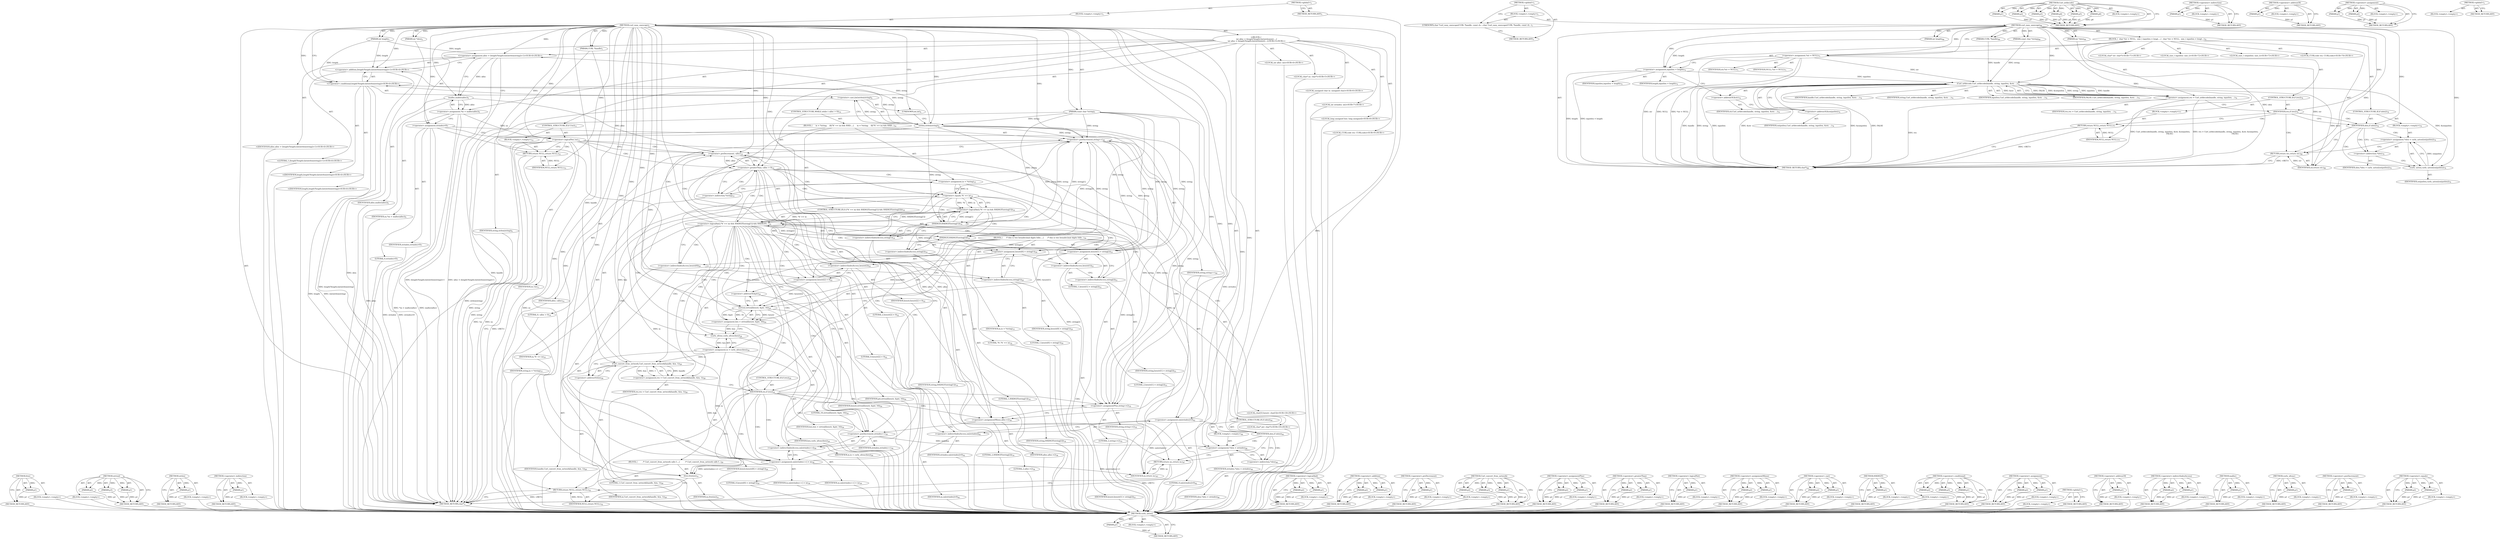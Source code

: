 digraph "&lt;global&gt;" {
vulnerable_261 [label=<(METHOD,free)>];
vulnerable_262 [label=<(PARAM,p1)>];
vulnerable_263 [label=<(BLOCK,&lt;empty&gt;,&lt;empty&gt;)>];
vulnerable_264 [label=<(METHOD_RETURN,ANY)>];
vulnerable_241 [label=<(METHOD,strtoul)>];
vulnerable_242 [label=<(PARAM,p1)>];
vulnerable_243 [label=<(PARAM,p2)>];
vulnerable_244 [label=<(PARAM,p3)>];
vulnerable_245 [label=<(BLOCK,&lt;empty&gt;,&lt;empty&gt;)>];
vulnerable_246 [label=<(METHOD_RETURN,ANY)>];
vulnerable_197 [label=<(METHOD,strlen)>];
vulnerable_198 [label=<(PARAM,p1)>];
vulnerable_199 [label=<(BLOCK,&lt;empty&gt;,&lt;empty&gt;)>];
vulnerable_200 [label=<(METHOD_RETURN,ANY)>];
vulnerable_218 [label=<(METHOD,&lt;operator&gt;.indirection)>];
vulnerable_219 [label=<(PARAM,p1)>];
vulnerable_220 [label=<(BLOCK,&lt;empty&gt;,&lt;empty&gt;)>];
vulnerable_221 [label=<(METHOD_RETURN,ANY)>];
vulnerable_6 [label=<(METHOD,&lt;global&gt;)<SUB>1</SUB>>];
vulnerable_7 [label=<(BLOCK,&lt;empty&gt;,&lt;empty&gt;)<SUB>1</SUB>>];
vulnerable_8 [label=<(METHOD,curl_easy_unescape)<SUB>1</SUB>>];
vulnerable_9 [label=<(PARAM,CURL *handle)<SUB>1</SUB>>];
vulnerable_10 [label=<(PARAM,const char *string)<SUB>1</SUB>>];
vulnerable_11 [label=<(PARAM,int length)<SUB>1</SUB>>];
vulnerable_12 [label=<(PARAM,int *olen)<SUB>2</SUB>>];
vulnerable_13 [label="<(BLOCK,{
  int alloc = (length?length:(int)strlen(stri...,{
  int alloc = (length?length:(int)strlen(stri...)<SUB>3</SUB>>"];
vulnerable_14 [label="<(LOCAL,int alloc: int)<SUB>4</SUB>>"];
vulnerable_15 [label="<(&lt;operator&gt;.assignment,alloc = (length?length:(int)strlen(string))+1)<SUB>4</SUB>>"];
vulnerable_16 [label="<(IDENTIFIER,alloc,alloc = (length?length:(int)strlen(string))+1)<SUB>4</SUB>>"];
vulnerable_17 [label="<(&lt;operator&gt;.addition,(length?length:(int)strlen(string))+1)<SUB>4</SUB>>"];
vulnerable_18 [label="<(&lt;operator&gt;.conditional,length?length:(int)strlen(string))<SUB>4</SUB>>"];
vulnerable_19 [label="<(IDENTIFIER,length,length?length:(int)strlen(string))<SUB>4</SUB>>"];
vulnerable_20 [label="<(IDENTIFIER,length,length?length:(int)strlen(string))<SUB>4</SUB>>"];
vulnerable_21 [label=<(&lt;operator&gt;.cast,(int)strlen(string))<SUB>4</SUB>>];
vulnerable_22 [label=<(UNKNOWN,int,int)<SUB>4</SUB>>];
vulnerable_23 [label=<(strlen,strlen(string))<SUB>4</SUB>>];
vulnerable_24 [label=<(IDENTIFIER,string,strlen(string))<SUB>4</SUB>>];
vulnerable_25 [label="<(LITERAL,1,(length?length:(int)strlen(string))+1)<SUB>4</SUB>>"];
vulnerable_26 [label="<(LOCAL,char* ns: char*)<SUB>5</SUB>>"];
vulnerable_27 [label=<(&lt;operator&gt;.assignment,*ns = malloc(alloc))<SUB>5</SUB>>];
vulnerable_28 [label=<(IDENTIFIER,ns,*ns = malloc(alloc))<SUB>5</SUB>>];
vulnerable_29 [label=<(malloc,malloc(alloc))<SUB>5</SUB>>];
vulnerable_30 [label=<(IDENTIFIER,alloc,malloc(alloc))<SUB>5</SUB>>];
vulnerable_31 [label="<(LOCAL,unsigned char in: unsigned char)<SUB>6</SUB>>"];
vulnerable_32 [label="<(LOCAL,int strindex: int)<SUB>7</SUB>>"];
vulnerable_33 [label=<(&lt;operator&gt;.assignment,strindex=0)<SUB>7</SUB>>];
vulnerable_34 [label=<(IDENTIFIER,strindex,strindex=0)<SUB>7</SUB>>];
vulnerable_35 [label=<(LITERAL,0,strindex=0)<SUB>7</SUB>>];
vulnerable_36 [label="<(LOCAL,long unsigned hex: long unsigned)<SUB>8</SUB>>"];
vulnerable_37 [label="<(LOCAL,CURLcode res: CURLcode)<SUB>9</SUB>>"];
vulnerable_38 [label=<(CONTROL_STRUCTURE,IF,if (!ns))<SUB>11</SUB>>];
vulnerable_39 [label=<(&lt;operator&gt;.logicalNot,!ns)<SUB>11</SUB>>];
vulnerable_40 [label=<(IDENTIFIER,ns,!ns)<SUB>11</SUB>>];
vulnerable_41 [label=<(BLOCK,&lt;empty&gt;,&lt;empty&gt;)<SUB>12</SUB>>];
vulnerable_42 [label=<(RETURN,return NULL;,return NULL;)<SUB>12</SUB>>];
vulnerable_43 [label=<(IDENTIFIER,NULL,return NULL;)<SUB>12</SUB>>];
vulnerable_44 [label=<(CONTROL_STRUCTURE,WHILE,while (--alloc &gt; 0))<SUB>14</SUB>>];
vulnerable_45 [label=<(&lt;operator&gt;.greaterThan,--alloc &gt; 0)<SUB>14</SUB>>];
vulnerable_46 [label=<(&lt;operator&gt;.preDecrement,--alloc)<SUB>14</SUB>>];
vulnerable_47 [label=<(IDENTIFIER,alloc,--alloc)<SUB>14</SUB>>];
vulnerable_48 [label=<(LITERAL,0,--alloc &gt; 0)<SUB>14</SUB>>];
vulnerable_49 [label=<(BLOCK,{
     in = *string;
    if(('%' == in) &amp;&amp; ISXD...,{
     in = *string;
    if(('%' == in) &amp;&amp; ISXD...)<SUB>14</SUB>>];
vulnerable_50 [label=<(&lt;operator&gt;.assignment,in = *string)<SUB>15</SUB>>];
vulnerable_51 [label=<(IDENTIFIER,in,in = *string)<SUB>15</SUB>>];
vulnerable_52 [label=<(&lt;operator&gt;.indirection,*string)<SUB>15</SUB>>];
vulnerable_53 [label=<(IDENTIFIER,string,in = *string)<SUB>15</SUB>>];
vulnerable_54 [label=<(CONTROL_STRUCTURE,IF,if (('%' == in) &amp;&amp; ISXDIGIT(string[1]) &amp;&amp; ISXDIGIT(string[2])))<SUB>16</SUB>>];
vulnerable_55 [label=<(&lt;operator&gt;.logicalAnd,('%' == in) &amp;&amp; ISXDIGIT(string[1]) &amp;&amp; ISXDIGIT(...)<SUB>16</SUB>>];
vulnerable_56 [label=<(&lt;operator&gt;.logicalAnd,('%' == in) &amp;&amp; ISXDIGIT(string[1]))<SUB>16</SUB>>];
vulnerable_57 [label=<(&lt;operator&gt;.equals,'%' == in)<SUB>16</SUB>>];
vulnerable_58 [label=<(LITERAL,'%','%' == in)<SUB>16</SUB>>];
vulnerable_59 [label=<(IDENTIFIER,in,'%' == in)<SUB>16</SUB>>];
vulnerable_60 [label=<(ISXDIGIT,ISXDIGIT(string[1]))<SUB>16</SUB>>];
vulnerable_61 [label=<(&lt;operator&gt;.indirectIndexAccess,string[1])<SUB>16</SUB>>];
vulnerable_62 [label=<(IDENTIFIER,string,ISXDIGIT(string[1]))<SUB>16</SUB>>];
vulnerable_63 [label=<(LITERAL,1,ISXDIGIT(string[1]))<SUB>16</SUB>>];
vulnerable_64 [label=<(ISXDIGIT,ISXDIGIT(string[2]))<SUB>16</SUB>>];
vulnerable_65 [label=<(&lt;operator&gt;.indirectIndexAccess,string[2])<SUB>16</SUB>>];
vulnerable_66 [label=<(IDENTIFIER,string,ISXDIGIT(string[2]))<SUB>16</SUB>>];
vulnerable_67 [label=<(LITERAL,2,ISXDIGIT(string[2]))<SUB>16</SUB>>];
vulnerable_68 [label=<(BLOCK,{
      /* this is two hexadecimal digits follo...,{
      /* this is two hexadecimal digits follo...)<SUB>16</SUB>>];
vulnerable_69 [label="<(LOCAL,char[3] hexstr: char[3])<SUB>18</SUB>>"];
vulnerable_70 [label="<(LOCAL,char* ptr: char*)<SUB>19</SUB>>"];
vulnerable_71 [label=<(&lt;operator&gt;.assignment,hexstr[0] = string[1])<SUB>20</SUB>>];
vulnerable_72 [label=<(&lt;operator&gt;.indirectIndexAccess,hexstr[0])<SUB>20</SUB>>];
vulnerable_73 [label=<(IDENTIFIER,hexstr,hexstr[0] = string[1])<SUB>20</SUB>>];
vulnerable_74 [label=<(LITERAL,0,hexstr[0] = string[1])<SUB>20</SUB>>];
vulnerable_75 [label=<(&lt;operator&gt;.indirectIndexAccess,string[1])<SUB>20</SUB>>];
vulnerable_76 [label=<(IDENTIFIER,string,hexstr[0] = string[1])<SUB>20</SUB>>];
vulnerable_77 [label=<(LITERAL,1,hexstr[0] = string[1])<SUB>20</SUB>>];
vulnerable_78 [label=<(&lt;operator&gt;.assignment,hexstr[1] = string[2])<SUB>21</SUB>>];
vulnerable_79 [label=<(&lt;operator&gt;.indirectIndexAccess,hexstr[1])<SUB>21</SUB>>];
vulnerable_80 [label=<(IDENTIFIER,hexstr,hexstr[1] = string[2])<SUB>21</SUB>>];
vulnerable_81 [label=<(LITERAL,1,hexstr[1] = string[2])<SUB>21</SUB>>];
vulnerable_82 [label=<(&lt;operator&gt;.indirectIndexAccess,string[2])<SUB>21</SUB>>];
vulnerable_83 [label=<(IDENTIFIER,string,hexstr[1] = string[2])<SUB>21</SUB>>];
vulnerable_84 [label=<(LITERAL,2,hexstr[1] = string[2])<SUB>21</SUB>>];
vulnerable_85 [label=<(&lt;operator&gt;.assignment,hexstr[2] = 0)<SUB>22</SUB>>];
vulnerable_86 [label=<(&lt;operator&gt;.indirectIndexAccess,hexstr[2])<SUB>22</SUB>>];
vulnerable_87 [label=<(IDENTIFIER,hexstr,hexstr[2] = 0)<SUB>22</SUB>>];
vulnerable_88 [label=<(LITERAL,2,hexstr[2] = 0)<SUB>22</SUB>>];
vulnerable_89 [label=<(LITERAL,0,hexstr[2] = 0)<SUB>22</SUB>>];
vulnerable_90 [label=<(&lt;operator&gt;.assignment,hex = strtoul(hexstr, &amp;ptr, 16))<SUB>24</SUB>>];
vulnerable_91 [label=<(IDENTIFIER,hex,hex = strtoul(hexstr, &amp;ptr, 16))<SUB>24</SUB>>];
vulnerable_92 [label=<(strtoul,strtoul(hexstr, &amp;ptr, 16))<SUB>24</SUB>>];
vulnerable_93 [label=<(IDENTIFIER,hexstr,strtoul(hexstr, &amp;ptr, 16))<SUB>24</SUB>>];
vulnerable_94 [label=<(&lt;operator&gt;.addressOf,&amp;ptr)<SUB>24</SUB>>];
vulnerable_95 [label=<(IDENTIFIER,ptr,strtoul(hexstr, &amp;ptr, 16))<SUB>24</SUB>>];
vulnerable_96 [label=<(LITERAL,16,strtoul(hexstr, &amp;ptr, 16))<SUB>24</SUB>>];
vulnerable_97 [label=<(&lt;operator&gt;.assignment,in = curlx_ultouc(hex))<SUB>26</SUB>>];
vulnerable_98 [label=<(IDENTIFIER,in,in = curlx_ultouc(hex))<SUB>26</SUB>>];
vulnerable_99 [label=<(curlx_ultouc,curlx_ultouc(hex))<SUB>26</SUB>>];
vulnerable_100 [label=<(IDENTIFIER,hex,curlx_ultouc(hex))<SUB>26</SUB>>];
vulnerable_101 [label=<(&lt;operator&gt;.assignment,res = Curl_convert_from_network(handle, &amp;in, 1))<SUB>28</SUB>>];
vulnerable_102 [label=<(IDENTIFIER,res,res = Curl_convert_from_network(handle, &amp;in, 1))<SUB>28</SUB>>];
vulnerable_103 [label=<(Curl_convert_from_network,Curl_convert_from_network(handle, &amp;in, 1))<SUB>28</SUB>>];
vulnerable_104 [label=<(IDENTIFIER,handle,Curl_convert_from_network(handle, &amp;in, 1))<SUB>28</SUB>>];
vulnerable_105 [label=<(&lt;operator&gt;.addressOf,&amp;in)<SUB>28</SUB>>];
vulnerable_106 [label=<(IDENTIFIER,in,Curl_convert_from_network(handle, &amp;in, 1))<SUB>28</SUB>>];
vulnerable_107 [label=<(LITERAL,1,Curl_convert_from_network(handle, &amp;in, 1))<SUB>28</SUB>>];
vulnerable_108 [label=<(CONTROL_STRUCTURE,IF,if (res))<SUB>29</SUB>>];
vulnerable_109 [label=<(IDENTIFIER,res,if (res))<SUB>29</SUB>>];
vulnerable_110 [label=<(BLOCK,{
         /* Curl_convert_from_network calls f...,{
         /* Curl_convert_from_network calls f...)<SUB>29</SUB>>];
vulnerable_111 [label=<(free,free(ns))<SUB>31</SUB>>];
vulnerable_112 [label=<(IDENTIFIER,ns,free(ns))<SUB>31</SUB>>];
vulnerable_113 [label=<(RETURN,return NULL;,return NULL;)<SUB>32</SUB>>];
vulnerable_114 [label=<(IDENTIFIER,NULL,return NULL;)<SUB>32</SUB>>];
vulnerable_115 [label=<(&lt;operator&gt;.assignmentPlus,string+=2)<SUB>35</SUB>>];
vulnerable_116 [label=<(IDENTIFIER,string,string+=2)<SUB>35</SUB>>];
vulnerable_117 [label=<(LITERAL,2,string+=2)<SUB>35</SUB>>];
vulnerable_118 [label=<(&lt;operator&gt;.assignmentMinus,alloc-=2)<SUB>36</SUB>>];
vulnerable_119 [label=<(IDENTIFIER,alloc,alloc-=2)<SUB>36</SUB>>];
vulnerable_120 [label=<(LITERAL,2,alloc-=2)<SUB>36</SUB>>];
vulnerable_121 [label=<(&lt;operator&gt;.assignment,ns[strindex++] = in)<SUB>39</SUB>>];
vulnerable_122 [label=<(&lt;operator&gt;.indirectIndexAccess,ns[strindex++])<SUB>39</SUB>>];
vulnerable_123 [label=<(IDENTIFIER,ns,ns[strindex++] = in)<SUB>39</SUB>>];
vulnerable_124 [label=<(&lt;operator&gt;.postIncrement,strindex++)<SUB>39</SUB>>];
vulnerable_125 [label=<(IDENTIFIER,strindex,strindex++)<SUB>39</SUB>>];
vulnerable_126 [label=<(IDENTIFIER,in,ns[strindex++] = in)<SUB>39</SUB>>];
vulnerable_127 [label=<(&lt;operator&gt;.postIncrement,string++)<SUB>40</SUB>>];
vulnerable_128 [label=<(IDENTIFIER,string,string++)<SUB>40</SUB>>];
vulnerable_129 [label=<(&lt;operator&gt;.assignment,ns[strindex]=0)<SUB>42</SUB>>];
vulnerable_130 [label=<(&lt;operator&gt;.indirectIndexAccess,ns[strindex])<SUB>42</SUB>>];
vulnerable_131 [label=<(IDENTIFIER,ns,ns[strindex]=0)<SUB>42</SUB>>];
vulnerable_132 [label=<(IDENTIFIER,strindex,ns[strindex]=0)<SUB>42</SUB>>];
vulnerable_133 [label=<(LITERAL,0,ns[strindex]=0)<SUB>42</SUB>>];
vulnerable_134 [label=<(CONTROL_STRUCTURE,IF,if (olen))<SUB>44</SUB>>];
vulnerable_135 [label=<(IDENTIFIER,olen,if (olen))<SUB>44</SUB>>];
vulnerable_136 [label=<(BLOCK,&lt;empty&gt;,&lt;empty&gt;)<SUB>46</SUB>>];
vulnerable_137 [label=<(&lt;operator&gt;.assignment,*olen = strindex)<SUB>46</SUB>>];
vulnerable_138 [label=<(&lt;operator&gt;.indirection,*olen)<SUB>46</SUB>>];
vulnerable_139 [label=<(IDENTIFIER,olen,*olen = strindex)<SUB>46</SUB>>];
vulnerable_140 [label=<(IDENTIFIER,strindex,*olen = strindex)<SUB>46</SUB>>];
vulnerable_141 [label=<(RETURN,return ns;,return ns;)<SUB>47</SUB>>];
vulnerable_142 [label=<(IDENTIFIER,ns,return ns;)<SUB>47</SUB>>];
vulnerable_143 [label=<(METHOD_RETURN,char*)<SUB>1</SUB>>];
vulnerable_145 [label=<(METHOD_RETURN,ANY)<SUB>1</SUB>>];
vulnerable_222 [label=<(METHOD,&lt;operator&gt;.logicalAnd)>];
vulnerable_223 [label=<(PARAM,p1)>];
vulnerable_224 [label=<(PARAM,p2)>];
vulnerable_225 [label=<(BLOCK,&lt;empty&gt;,&lt;empty&gt;)>];
vulnerable_226 [label=<(METHOD_RETURN,ANY)>];
vulnerable_181 [label=<(METHOD,&lt;operator&gt;.addition)>];
vulnerable_182 [label=<(PARAM,p1)>];
vulnerable_183 [label=<(PARAM,p2)>];
vulnerable_184 [label=<(BLOCK,&lt;empty&gt;,&lt;empty&gt;)>];
vulnerable_185 [label=<(METHOD_RETURN,ANY)>];
vulnerable_214 [label=<(METHOD,&lt;operator&gt;.preDecrement)>];
vulnerable_215 [label=<(PARAM,p1)>];
vulnerable_216 [label=<(BLOCK,&lt;empty&gt;,&lt;empty&gt;)>];
vulnerable_217 [label=<(METHOD_RETURN,ANY)>];
vulnerable_255 [label=<(METHOD,Curl_convert_from_network)>];
vulnerable_256 [label=<(PARAM,p1)>];
vulnerable_257 [label=<(PARAM,p2)>];
vulnerable_258 [label=<(PARAM,p3)>];
vulnerable_259 [label=<(BLOCK,&lt;empty&gt;,&lt;empty&gt;)>];
vulnerable_260 [label=<(METHOD_RETURN,ANY)>];
vulnerable_265 [label=<(METHOD,&lt;operator&gt;.assignmentPlus)>];
vulnerable_266 [label=<(PARAM,p1)>];
vulnerable_267 [label=<(PARAM,p2)>];
vulnerable_268 [label=<(BLOCK,&lt;empty&gt;,&lt;empty&gt;)>];
vulnerable_269 [label=<(METHOD_RETURN,ANY)>];
vulnerable_209 [label=<(METHOD,&lt;operator&gt;.greaterThan)>];
vulnerable_210 [label=<(PARAM,p1)>];
vulnerable_211 [label=<(PARAM,p2)>];
vulnerable_212 [label=<(BLOCK,&lt;empty&gt;,&lt;empty&gt;)>];
vulnerable_213 [label=<(METHOD_RETURN,ANY)>];
vulnerable_205 [label=<(METHOD,&lt;operator&gt;.logicalNot)>];
vulnerable_206 [label=<(PARAM,p1)>];
vulnerable_207 [label=<(BLOCK,&lt;empty&gt;,&lt;empty&gt;)>];
vulnerable_208 [label=<(METHOD_RETURN,ANY)>];
vulnerable_270 [label=<(METHOD,&lt;operator&gt;.assignmentMinus)>];
vulnerable_271 [label=<(PARAM,p1)>];
vulnerable_272 [label=<(PARAM,p2)>];
vulnerable_273 [label=<(BLOCK,&lt;empty&gt;,&lt;empty&gt;)>];
vulnerable_274 [label=<(METHOD_RETURN,ANY)>];
vulnerable_192 [label=<(METHOD,&lt;operator&gt;.cast)>];
vulnerable_193 [label=<(PARAM,p1)>];
vulnerable_194 [label=<(PARAM,p2)>];
vulnerable_195 [label=<(BLOCK,&lt;empty&gt;,&lt;empty&gt;)>];
vulnerable_196 [label=<(METHOD_RETURN,ANY)>];
vulnerable_232 [label=<(METHOD,ISXDIGIT)>];
vulnerable_233 [label=<(PARAM,p1)>];
vulnerable_234 [label=<(BLOCK,&lt;empty&gt;,&lt;empty&gt;)>];
vulnerable_235 [label=<(METHOD_RETURN,ANY)>];
vulnerable_186 [label=<(METHOD,&lt;operator&gt;.conditional)>];
vulnerable_187 [label=<(PARAM,p1)>];
vulnerable_188 [label=<(PARAM,p2)>];
vulnerable_189 [label=<(PARAM,p3)>];
vulnerable_190 [label=<(BLOCK,&lt;empty&gt;,&lt;empty&gt;)>];
vulnerable_191 [label=<(METHOD_RETURN,ANY)>];
vulnerable_176 [label=<(METHOD,&lt;operator&gt;.assignment)>];
vulnerable_177 [label=<(PARAM,p1)>];
vulnerable_178 [label=<(PARAM,p2)>];
vulnerable_179 [label=<(BLOCK,&lt;empty&gt;,&lt;empty&gt;)>];
vulnerable_180 [label=<(METHOD_RETURN,ANY)>];
vulnerable_170 [label=<(METHOD,&lt;global&gt;)<SUB>1</SUB>>];
vulnerable_171 [label=<(BLOCK,&lt;empty&gt;,&lt;empty&gt;)>];
vulnerable_172 [label=<(METHOD_RETURN,ANY)>];
vulnerable_247 [label=<(METHOD,&lt;operator&gt;.addressOf)>];
vulnerable_248 [label=<(PARAM,p1)>];
vulnerable_249 [label=<(BLOCK,&lt;empty&gt;,&lt;empty&gt;)>];
vulnerable_250 [label=<(METHOD_RETURN,ANY)>];
vulnerable_236 [label=<(METHOD,&lt;operator&gt;.indirectIndexAccess)>];
vulnerable_237 [label=<(PARAM,p1)>];
vulnerable_238 [label=<(PARAM,p2)>];
vulnerable_239 [label=<(BLOCK,&lt;empty&gt;,&lt;empty&gt;)>];
vulnerable_240 [label=<(METHOD_RETURN,ANY)>];
vulnerable_201 [label=<(METHOD,malloc)>];
vulnerable_202 [label=<(PARAM,p1)>];
vulnerable_203 [label=<(BLOCK,&lt;empty&gt;,&lt;empty&gt;)>];
vulnerable_204 [label=<(METHOD_RETURN,ANY)>];
vulnerable_251 [label=<(METHOD,curlx_ultouc)>];
vulnerable_252 [label=<(PARAM,p1)>];
vulnerable_253 [label=<(BLOCK,&lt;empty&gt;,&lt;empty&gt;)>];
vulnerable_254 [label=<(METHOD_RETURN,ANY)>];
vulnerable_275 [label=<(METHOD,&lt;operator&gt;.postIncrement)>];
vulnerable_276 [label=<(PARAM,p1)>];
vulnerable_277 [label=<(BLOCK,&lt;empty&gt;,&lt;empty&gt;)>];
vulnerable_278 [label=<(METHOD_RETURN,ANY)>];
vulnerable_227 [label=<(METHOD,&lt;operator&gt;.equals)>];
vulnerable_228 [label=<(PARAM,p1)>];
vulnerable_229 [label=<(PARAM,p2)>];
vulnerable_230 [label=<(BLOCK,&lt;empty&gt;,&lt;empty&gt;)>];
vulnerable_231 [label=<(METHOD_RETURN,ANY)>];
fixed_100 [label=<(METHOD,curlx_uztosi)>];
fixed_101 [label=<(PARAM,p1)>];
fixed_102 [label=<(BLOCK,&lt;empty&gt;,&lt;empty&gt;)>];
fixed_103 [label=<(METHOD_RETURN,ANY)>];
fixed_6 [label=<(METHOD,&lt;global&gt;)<SUB>1</SUB>>];
fixed_7 [label=<(BLOCK,&lt;empty&gt;,&lt;empty&gt;)<SUB>1</SUB>>];
fixed_8 [label=<(UNKNOWN,char *curl_easy_unescape(CURL *handle, const ch...,char *curl_easy_unescape(CURL *handle, const ch...)<SUB>1</SUB>>];
fixed_9 [label=<(METHOD,curl_easy_unescape)<SUB>68</SUB>>];
fixed_10 [label=<(PARAM,CURL *handle)<SUB>68</SUB>>];
fixed_11 [label=<(PARAM,const char *string)<SUB>68</SUB>>];
fixed_12 [label=<(PARAM,int length)<SUB>68</SUB>>];
fixed_13 [label=<(PARAM,int *olen)<SUB>69</SUB>>];
fixed_14 [label=<(BLOCK,{
  char *str = NULL;
  size_t inputlen = lengt...,{
  char *str = NULL;
  size_t inputlen = lengt...)<SUB>70</SUB>>];
fixed_15 [label="<(LOCAL,char* str: char*)<SUB>71</SUB>>"];
fixed_16 [label=<(&lt;operator&gt;.assignment,*str = NULL)<SUB>71</SUB>>];
fixed_17 [label=<(IDENTIFIER,str,*str = NULL)<SUB>71</SUB>>];
fixed_18 [label=<(IDENTIFIER,NULL,*str = NULL)<SUB>71</SUB>>];
fixed_19 [label="<(LOCAL,size_t inputlen: size_t)<SUB>72</SUB>>"];
fixed_20 [label=<(&lt;operator&gt;.assignment,inputlen = length)<SUB>72</SUB>>];
fixed_21 [label=<(IDENTIFIER,inputlen,inputlen = length)<SUB>72</SUB>>];
fixed_22 [label=<(IDENTIFIER,length,inputlen = length)<SUB>72</SUB>>];
fixed_23 [label="<(LOCAL,size_t outputlen: size_t)<SUB>73</SUB>>"];
fixed_24 [label="<(LOCAL,CURLcode res: CURLcode)<SUB>74</SUB>>"];
fixed_25 [label=<(&lt;operator&gt;.assignment,res = Curl_urldecode(handle, string, inputlen, ...)<SUB>74</SUB>>];
fixed_26 [label=<(IDENTIFIER,res,res = Curl_urldecode(handle, string, inputlen, ...)<SUB>74</SUB>>];
fixed_27 [label=<(Curl_urldecode,Curl_urldecode(handle, string, inputlen, &amp;str, ...)<SUB>74</SUB>>];
fixed_28 [label=<(IDENTIFIER,handle,Curl_urldecode(handle, string, inputlen, &amp;str, ...)<SUB>74</SUB>>];
fixed_29 [label=<(IDENTIFIER,string,Curl_urldecode(handle, string, inputlen, &amp;str, ...)<SUB>74</SUB>>];
fixed_30 [label=<(IDENTIFIER,inputlen,Curl_urldecode(handle, string, inputlen, &amp;str, ...)<SUB>74</SUB>>];
fixed_31 [label=<(&lt;operator&gt;.addressOf,&amp;str)<SUB>74</SUB>>];
fixed_32 [label=<(IDENTIFIER,str,Curl_urldecode(handle, string, inputlen, &amp;str, ...)<SUB>74</SUB>>];
fixed_33 [label=<(&lt;operator&gt;.addressOf,&amp;outputlen)<SUB>74</SUB>>];
fixed_34 [label=<(IDENTIFIER,outputlen,Curl_urldecode(handle, string, inputlen, &amp;str, ...)<SUB>74</SUB>>];
fixed_35 [label=<(IDENTIFIER,FALSE,Curl_urldecode(handle, string, inputlen, &amp;str, ...)<SUB>75</SUB>>];
fixed_36 [label=<(CONTROL_STRUCTURE,IF,if (res))<SUB>76</SUB>>];
fixed_37 [label=<(IDENTIFIER,res,if (res))<SUB>76</SUB>>];
fixed_38 [label=<(BLOCK,&lt;empty&gt;,&lt;empty&gt;)<SUB>77</SUB>>];
fixed_39 [label=<(RETURN,return NULL;,return NULL;)<SUB>77</SUB>>];
fixed_40 [label=<(IDENTIFIER,NULL,return NULL;)<SUB>77</SUB>>];
fixed_41 [label=<(CONTROL_STRUCTURE,IF,if (olen))<SUB>78</SUB>>];
fixed_42 [label=<(IDENTIFIER,olen,if (olen))<SUB>78</SUB>>];
fixed_43 [label=<(BLOCK,&lt;empty&gt;,&lt;empty&gt;)<SUB>79</SUB>>];
fixed_44 [label=<(&lt;operator&gt;.assignment,*olen = curlx_uztosi(outputlen))<SUB>79</SUB>>];
fixed_45 [label=<(&lt;operator&gt;.indirection,*olen)<SUB>79</SUB>>];
fixed_46 [label=<(IDENTIFIER,olen,*olen = curlx_uztosi(outputlen))<SUB>79</SUB>>];
fixed_47 [label=<(curlx_uztosi,curlx_uztosi(outputlen))<SUB>79</SUB>>];
fixed_48 [label=<(IDENTIFIER,outputlen,curlx_uztosi(outputlen))<SUB>79</SUB>>];
fixed_49 [label=<(RETURN,return str;,return str;)<SUB>80</SUB>>];
fixed_50 [label=<(IDENTIFIER,str,return str;)<SUB>80</SUB>>];
fixed_51 [label=<(METHOD_RETURN,char*)<SUB>68</SUB>>];
fixed_53 [label=<(METHOD_RETURN,ANY)<SUB>1</SUB>>];
fixed_83 [label=<(METHOD,Curl_urldecode)>];
fixed_84 [label=<(PARAM,p1)>];
fixed_85 [label=<(PARAM,p2)>];
fixed_86 [label=<(PARAM,p3)>];
fixed_87 [label=<(PARAM,p4)>];
fixed_88 [label=<(PARAM,p5)>];
fixed_89 [label=<(PARAM,p6)>];
fixed_90 [label=<(BLOCK,&lt;empty&gt;,&lt;empty&gt;)>];
fixed_91 [label=<(METHOD_RETURN,ANY)>];
fixed_96 [label=<(METHOD,&lt;operator&gt;.indirection)>];
fixed_97 [label=<(PARAM,p1)>];
fixed_98 [label=<(BLOCK,&lt;empty&gt;,&lt;empty&gt;)>];
fixed_99 [label=<(METHOD_RETURN,ANY)>];
fixed_92 [label=<(METHOD,&lt;operator&gt;.addressOf)>];
fixed_93 [label=<(PARAM,p1)>];
fixed_94 [label=<(BLOCK,&lt;empty&gt;,&lt;empty&gt;)>];
fixed_95 [label=<(METHOD_RETURN,ANY)>];
fixed_78 [label=<(METHOD,&lt;operator&gt;.assignment)>];
fixed_79 [label=<(PARAM,p1)>];
fixed_80 [label=<(PARAM,p2)>];
fixed_81 [label=<(BLOCK,&lt;empty&gt;,&lt;empty&gt;)>];
fixed_82 [label=<(METHOD_RETURN,ANY)>];
fixed_72 [label=<(METHOD,&lt;global&gt;)<SUB>1</SUB>>];
fixed_73 [label=<(BLOCK,&lt;empty&gt;,&lt;empty&gt;)>];
fixed_74 [label=<(METHOD_RETURN,ANY)>];
vulnerable_261 -> vulnerable_262  [key=0, label="AST: "];
vulnerable_261 -> vulnerable_262  [key=1, label="DDG: "];
vulnerable_261 -> vulnerable_263  [key=0, label="AST: "];
vulnerable_261 -> vulnerable_264  [key=0, label="AST: "];
vulnerable_261 -> vulnerable_264  [key=1, label="CFG: "];
vulnerable_262 -> vulnerable_264  [key=0, label="DDG: p1"];
vulnerable_263 -> fixed_100  [key=0];
vulnerable_264 -> fixed_100  [key=0];
vulnerable_241 -> vulnerable_242  [key=0, label="AST: "];
vulnerable_241 -> vulnerable_242  [key=1, label="DDG: "];
vulnerable_241 -> vulnerable_245  [key=0, label="AST: "];
vulnerable_241 -> vulnerable_243  [key=0, label="AST: "];
vulnerable_241 -> vulnerable_243  [key=1, label="DDG: "];
vulnerable_241 -> vulnerable_246  [key=0, label="AST: "];
vulnerable_241 -> vulnerable_246  [key=1, label="CFG: "];
vulnerable_241 -> vulnerable_244  [key=0, label="AST: "];
vulnerable_241 -> vulnerable_244  [key=1, label="DDG: "];
vulnerable_242 -> vulnerable_246  [key=0, label="DDG: p1"];
vulnerable_243 -> vulnerable_246  [key=0, label="DDG: p2"];
vulnerable_244 -> vulnerable_246  [key=0, label="DDG: p3"];
vulnerable_245 -> fixed_100  [key=0];
vulnerable_246 -> fixed_100  [key=0];
vulnerable_197 -> vulnerable_198  [key=0, label="AST: "];
vulnerable_197 -> vulnerable_198  [key=1, label="DDG: "];
vulnerable_197 -> vulnerable_199  [key=0, label="AST: "];
vulnerable_197 -> vulnerable_200  [key=0, label="AST: "];
vulnerable_197 -> vulnerable_200  [key=1, label="CFG: "];
vulnerable_198 -> vulnerable_200  [key=0, label="DDG: p1"];
vulnerable_199 -> fixed_100  [key=0];
vulnerable_200 -> fixed_100  [key=0];
vulnerable_218 -> vulnerable_219  [key=0, label="AST: "];
vulnerable_218 -> vulnerable_219  [key=1, label="DDG: "];
vulnerable_218 -> vulnerable_220  [key=0, label="AST: "];
vulnerable_218 -> vulnerable_221  [key=0, label="AST: "];
vulnerable_218 -> vulnerable_221  [key=1, label="CFG: "];
vulnerable_219 -> vulnerable_221  [key=0, label="DDG: p1"];
vulnerable_220 -> fixed_100  [key=0];
vulnerable_221 -> fixed_100  [key=0];
vulnerable_6 -> vulnerable_7  [key=0, label="AST: "];
vulnerable_6 -> vulnerable_145  [key=0, label="AST: "];
vulnerable_6 -> vulnerable_145  [key=1, label="CFG: "];
vulnerable_7 -> vulnerable_8  [key=0, label="AST: "];
vulnerable_8 -> vulnerable_9  [key=0, label="AST: "];
vulnerable_8 -> vulnerable_9  [key=1, label="DDG: "];
vulnerable_8 -> vulnerable_10  [key=0, label="AST: "];
vulnerable_8 -> vulnerable_10  [key=1, label="DDG: "];
vulnerable_8 -> vulnerable_11  [key=0, label="AST: "];
vulnerable_8 -> vulnerable_11  [key=1, label="DDG: "];
vulnerable_8 -> vulnerable_12  [key=0, label="AST: "];
vulnerable_8 -> vulnerable_12  [key=1, label="DDG: "];
vulnerable_8 -> vulnerable_13  [key=0, label="AST: "];
vulnerable_8 -> vulnerable_143  [key=0, label="AST: "];
vulnerable_8 -> vulnerable_22  [key=0, label="CFG: "];
vulnerable_8 -> vulnerable_18  [key=0, label="CFG: "];
vulnerable_8 -> vulnerable_18  [key=1, label="DDG: "];
vulnerable_8 -> vulnerable_15  [key=0, label="DDG: "];
vulnerable_8 -> vulnerable_33  [key=0, label="DDG: "];
vulnerable_8 -> vulnerable_129  [key=0, label="DDG: "];
vulnerable_8 -> vulnerable_135  [key=0, label="DDG: "];
vulnerable_8 -> vulnerable_142  [key=0, label="DDG: "];
vulnerable_8 -> vulnerable_17  [key=0, label="DDG: "];
vulnerable_8 -> vulnerable_29  [key=0, label="DDG: "];
vulnerable_8 -> vulnerable_39  [key=0, label="DDG: "];
vulnerable_8 -> vulnerable_42  [key=0, label="DDG: "];
vulnerable_8 -> vulnerable_45  [key=0, label="DDG: "];
vulnerable_8 -> vulnerable_121  [key=0, label="DDG: "];
vulnerable_8 -> vulnerable_137  [key=0, label="DDG: "];
vulnerable_8 -> vulnerable_43  [key=0, label="DDG: "];
vulnerable_8 -> vulnerable_46  [key=0, label="DDG: "];
vulnerable_8 -> vulnerable_127  [key=0, label="DDG: "];
vulnerable_8 -> vulnerable_85  [key=0, label="DDG: "];
vulnerable_8 -> vulnerable_115  [key=0, label="DDG: "];
vulnerable_8 -> vulnerable_118  [key=0, label="DDG: "];
vulnerable_8 -> vulnerable_23  [key=0, label="DDG: "];
vulnerable_8 -> vulnerable_109  [key=0, label="DDG: "];
vulnerable_8 -> vulnerable_124  [key=0, label="DDG: "];
vulnerable_8 -> vulnerable_57  [key=0, label="DDG: "];
vulnerable_8 -> vulnerable_92  [key=0, label="DDG: "];
vulnerable_8 -> vulnerable_99  [key=0, label="DDG: "];
vulnerable_8 -> vulnerable_103  [key=0, label="DDG: "];
vulnerable_8 -> vulnerable_113  [key=0, label="DDG: "];
vulnerable_8 -> vulnerable_111  [key=0, label="DDG: "];
vulnerable_8 -> vulnerable_114  [key=0, label="DDG: "];
vulnerable_9 -> vulnerable_143  [key=0, label="DDG: handle"];
vulnerable_9 -> vulnerable_103  [key=0, label="DDG: handle"];
vulnerable_10 -> vulnerable_143  [key=0, label="DDG: string"];
vulnerable_10 -> vulnerable_127  [key=0, label="DDG: string"];
vulnerable_10 -> vulnerable_71  [key=0, label="DDG: string"];
vulnerable_10 -> vulnerable_78  [key=0, label="DDG: string"];
vulnerable_10 -> vulnerable_23  [key=0, label="DDG: string"];
vulnerable_10 -> vulnerable_64  [key=0, label="DDG: string"];
vulnerable_10 -> vulnerable_115  [key=0, label="DDG: string"];
vulnerable_10 -> vulnerable_60  [key=0, label="DDG: string"];
vulnerable_11 -> vulnerable_15  [key=0, label="DDG: length"];
vulnerable_11 -> vulnerable_17  [key=0, label="DDG: length"];
vulnerable_11 -> vulnerable_18  [key=0, label="DDG: length"];
vulnerable_12 -> vulnerable_143  [key=0, label="DDG: olen"];
vulnerable_13 -> vulnerable_14  [key=0, label="AST: "];
vulnerable_13 -> vulnerable_15  [key=0, label="AST: "];
vulnerable_13 -> vulnerable_26  [key=0, label="AST: "];
vulnerable_13 -> vulnerable_27  [key=0, label="AST: "];
vulnerable_13 -> vulnerable_31  [key=0, label="AST: "];
vulnerable_13 -> vulnerable_32  [key=0, label="AST: "];
vulnerable_13 -> vulnerable_33  [key=0, label="AST: "];
vulnerable_13 -> vulnerable_36  [key=0, label="AST: "];
vulnerable_13 -> vulnerable_37  [key=0, label="AST: "];
vulnerable_13 -> vulnerable_38  [key=0, label="AST: "];
vulnerable_13 -> vulnerable_44  [key=0, label="AST: "];
vulnerable_13 -> vulnerable_129  [key=0, label="AST: "];
vulnerable_13 -> vulnerable_134  [key=0, label="AST: "];
vulnerable_13 -> vulnerable_141  [key=0, label="AST: "];
vulnerable_14 -> fixed_100  [key=0];
vulnerable_15 -> vulnerable_16  [key=0, label="AST: "];
vulnerable_15 -> vulnerable_17  [key=0, label="AST: "];
vulnerable_15 -> vulnerable_29  [key=0, label="CFG: "];
vulnerable_15 -> vulnerable_29  [key=1, label="DDG: alloc"];
vulnerable_15 -> vulnerable_143  [key=0, label="DDG: (length?length:(int)strlen(string))+1"];
vulnerable_15 -> vulnerable_143  [key=1, label="DDG: alloc = (length?length:(int)strlen(string))+1"];
vulnerable_16 -> fixed_100  [key=0];
vulnerable_17 -> vulnerable_18  [key=0, label="AST: "];
vulnerable_17 -> vulnerable_25  [key=0, label="AST: "];
vulnerable_17 -> vulnerable_15  [key=0, label="CFG: "];
vulnerable_17 -> vulnerable_143  [key=0, label="DDG: length?length:(int)strlen(string)"];
vulnerable_18 -> vulnerable_19  [key=0, label="AST: "];
vulnerable_18 -> vulnerable_20  [key=0, label="AST: "];
vulnerable_18 -> vulnerable_21  [key=0, label="AST: "];
vulnerable_18 -> vulnerable_17  [key=0, label="CFG: "];
vulnerable_18 -> vulnerable_143  [key=0, label="DDG: length"];
vulnerable_18 -> vulnerable_143  [key=1, label="DDG: (int)strlen(string)"];
vulnerable_19 -> fixed_100  [key=0];
vulnerable_20 -> fixed_100  [key=0];
vulnerable_21 -> vulnerable_22  [key=0, label="AST: "];
vulnerable_21 -> vulnerable_23  [key=0, label="AST: "];
vulnerable_21 -> vulnerable_18  [key=0, label="CFG: "];
vulnerable_21 -> vulnerable_143  [key=0, label="DDG: strlen(string)"];
vulnerable_22 -> vulnerable_23  [key=0, label="CFG: "];
vulnerable_23 -> vulnerable_24  [key=0, label="AST: "];
vulnerable_23 -> vulnerable_21  [key=0, label="CFG: "];
vulnerable_23 -> vulnerable_21  [key=1, label="DDG: string"];
vulnerable_23 -> vulnerable_143  [key=0, label="DDG: string"];
vulnerable_23 -> vulnerable_15  [key=0, label="DDG: string"];
vulnerable_23 -> vulnerable_17  [key=0, label="DDG: string"];
vulnerable_23 -> vulnerable_18  [key=0, label="DDG: string"];
vulnerable_23 -> vulnerable_127  [key=0, label="DDG: string"];
vulnerable_23 -> vulnerable_71  [key=0, label="DDG: string"];
vulnerable_23 -> vulnerable_78  [key=0, label="DDG: string"];
vulnerable_23 -> vulnerable_64  [key=0, label="DDG: string"];
vulnerable_23 -> vulnerable_115  [key=0, label="DDG: string"];
vulnerable_23 -> vulnerable_60  [key=0, label="DDG: string"];
vulnerable_24 -> fixed_100  [key=0];
vulnerable_25 -> fixed_100  [key=0];
vulnerable_26 -> fixed_100  [key=0];
vulnerable_27 -> vulnerable_28  [key=0, label="AST: "];
vulnerable_27 -> vulnerable_29  [key=0, label="AST: "];
vulnerable_27 -> vulnerable_33  [key=0, label="CFG: "];
vulnerable_27 -> vulnerable_143  [key=0, label="DDG: malloc(alloc)"];
vulnerable_27 -> vulnerable_143  [key=1, label="DDG: *ns = malloc(alloc)"];
vulnerable_27 -> vulnerable_39  [key=0, label="DDG: ns"];
vulnerable_28 -> fixed_100  [key=0];
vulnerable_29 -> vulnerable_30  [key=0, label="AST: "];
vulnerable_29 -> vulnerable_27  [key=0, label="CFG: "];
vulnerable_29 -> vulnerable_27  [key=1, label="DDG: alloc"];
vulnerable_29 -> vulnerable_143  [key=0, label="DDG: alloc"];
vulnerable_29 -> vulnerable_46  [key=0, label="DDG: alloc"];
vulnerable_30 -> fixed_100  [key=0];
vulnerable_31 -> fixed_100  [key=0];
vulnerable_32 -> fixed_100  [key=0];
vulnerable_33 -> vulnerable_34  [key=0, label="AST: "];
vulnerable_33 -> vulnerable_35  [key=0, label="AST: "];
vulnerable_33 -> vulnerable_39  [key=0, label="CFG: "];
vulnerable_33 -> vulnerable_143  [key=0, label="DDG: strindex"];
vulnerable_33 -> vulnerable_143  [key=1, label="DDG: strindex=0"];
vulnerable_33 -> vulnerable_137  [key=0, label="DDG: strindex"];
vulnerable_33 -> vulnerable_124  [key=0, label="DDG: strindex"];
vulnerable_34 -> fixed_100  [key=0];
vulnerable_35 -> fixed_100  [key=0];
vulnerable_36 -> fixed_100  [key=0];
vulnerable_37 -> fixed_100  [key=0];
vulnerable_38 -> vulnerable_39  [key=0, label="AST: "];
vulnerable_38 -> vulnerable_41  [key=0, label="AST: "];
vulnerable_39 -> vulnerable_40  [key=0, label="AST: "];
vulnerable_39 -> vulnerable_42  [key=0, label="CFG: "];
vulnerable_39 -> vulnerable_42  [key=1, label="CDG: "];
vulnerable_39 -> vulnerable_46  [key=0, label="CFG: "];
vulnerable_39 -> vulnerable_46  [key=1, label="CDG: "];
vulnerable_39 -> vulnerable_143  [key=0, label="DDG: ns"];
vulnerable_39 -> vulnerable_143  [key=1, label="DDG: !ns"];
vulnerable_39 -> vulnerable_142  [key=0, label="DDG: ns"];
vulnerable_39 -> vulnerable_111  [key=0, label="DDG: ns"];
vulnerable_39 -> vulnerable_45  [key=0, label="CDG: "];
vulnerable_40 -> fixed_100  [key=0];
vulnerable_41 -> vulnerable_42  [key=0, label="AST: "];
vulnerable_42 -> vulnerable_43  [key=0, label="AST: "];
vulnerable_42 -> vulnerable_143  [key=0, label="CFG: "];
vulnerable_42 -> vulnerable_143  [key=1, label="DDG: &lt;RET&gt;"];
vulnerable_43 -> vulnerable_42  [key=0, label="DDG: NULL"];
vulnerable_44 -> vulnerable_45  [key=0, label="AST: "];
vulnerable_44 -> vulnerable_49  [key=0, label="AST: "];
vulnerable_45 -> vulnerable_46  [key=0, label="AST: "];
vulnerable_45 -> vulnerable_48  [key=0, label="AST: "];
vulnerable_45 -> vulnerable_52  [key=0, label="CFG: "];
vulnerable_45 -> vulnerable_52  [key=1, label="CDG: "];
vulnerable_45 -> vulnerable_130  [key=0, label="CFG: "];
vulnerable_45 -> vulnerable_130  [key=1, label="CDG: "];
vulnerable_45 -> vulnerable_57  [key=0, label="CDG: "];
vulnerable_45 -> vulnerable_56  [key=0, label="CDG: "];
vulnerable_45 -> vulnerable_50  [key=0, label="CDG: "];
vulnerable_45 -> vulnerable_129  [key=0, label="CDG: "];
vulnerable_45 -> vulnerable_141  [key=0, label="CDG: "];
vulnerable_45 -> vulnerable_135  [key=0, label="CDG: "];
vulnerable_45 -> vulnerable_55  [key=0, label="CDG: "];
vulnerable_46 -> vulnerable_47  [key=0, label="AST: "];
vulnerable_46 -> vulnerable_45  [key=0, label="CFG: "];
vulnerable_46 -> vulnerable_45  [key=1, label="DDG: alloc"];
vulnerable_46 -> vulnerable_118  [key=0, label="DDG: alloc"];
vulnerable_47 -> fixed_100  [key=0];
vulnerable_48 -> fixed_100  [key=0];
vulnerable_49 -> vulnerable_50  [key=0, label="AST: "];
vulnerable_49 -> vulnerable_54  [key=0, label="AST: "];
vulnerable_49 -> vulnerable_121  [key=0, label="AST: "];
vulnerable_49 -> vulnerable_127  [key=0, label="AST: "];
vulnerable_50 -> vulnerable_51  [key=0, label="AST: "];
vulnerable_50 -> vulnerable_52  [key=0, label="AST: "];
vulnerable_50 -> vulnerable_57  [key=0, label="CFG: "];
vulnerable_50 -> vulnerable_57  [key=1, label="DDG: in"];
vulnerable_51 -> fixed_100  [key=0];
vulnerable_52 -> vulnerable_53  [key=0, label="AST: "];
vulnerable_52 -> vulnerable_50  [key=0, label="CFG: "];
vulnerable_53 -> fixed_100  [key=0];
vulnerable_54 -> vulnerable_55  [key=0, label="AST: "];
vulnerable_54 -> vulnerable_68  [key=0, label="AST: "];
vulnerable_55 -> vulnerable_56  [key=0, label="AST: "];
vulnerable_55 -> vulnerable_64  [key=0, label="AST: "];
vulnerable_55 -> vulnerable_72  [key=0, label="CFG: "];
vulnerable_55 -> vulnerable_72  [key=1, label="CDG: "];
vulnerable_55 -> vulnerable_124  [key=0, label="CFG: "];
vulnerable_55 -> vulnerable_124  [key=1, label="CDG: "];
vulnerable_55 -> vulnerable_94  [key=0, label="CDG: "];
vulnerable_55 -> vulnerable_75  [key=0, label="CDG: "];
vulnerable_55 -> vulnerable_85  [key=0, label="CDG: "];
vulnerable_55 -> vulnerable_103  [key=0, label="CDG: "];
vulnerable_55 -> vulnerable_121  [key=0, label="CDG: "];
vulnerable_55 -> vulnerable_92  [key=0, label="CDG: "];
vulnerable_55 -> vulnerable_97  [key=0, label="CDG: "];
vulnerable_55 -> vulnerable_101  [key=0, label="CDG: "];
vulnerable_55 -> vulnerable_90  [key=0, label="CDG: "];
vulnerable_55 -> vulnerable_79  [key=0, label="CDG: "];
vulnerable_55 -> vulnerable_127  [key=0, label="CDG: "];
vulnerable_55 -> vulnerable_86  [key=0, label="CDG: "];
vulnerable_55 -> vulnerable_122  [key=0, label="CDG: "];
vulnerable_55 -> vulnerable_99  [key=0, label="CDG: "];
vulnerable_55 -> vulnerable_46  [key=0, label="CDG: "];
vulnerable_55 -> vulnerable_45  [key=0, label="CDG: "];
vulnerable_55 -> vulnerable_82  [key=0, label="CDG: "];
vulnerable_55 -> vulnerable_71  [key=0, label="CDG: "];
vulnerable_55 -> vulnerable_105  [key=0, label="CDG: "];
vulnerable_55 -> vulnerable_78  [key=0, label="CDG: "];
vulnerable_55 -> vulnerable_109  [key=0, label="CDG: "];
vulnerable_56 -> vulnerable_57  [key=0, label="AST: "];
vulnerable_56 -> vulnerable_60  [key=0, label="AST: "];
vulnerable_56 -> vulnerable_55  [key=0, label="CFG: "];
vulnerable_56 -> vulnerable_55  [key=1, label="DDG: '%' == in"];
vulnerable_56 -> vulnerable_55  [key=2, label="DDG: ISXDIGIT(string[1])"];
vulnerable_56 -> vulnerable_65  [key=0, label="CFG: "];
vulnerable_56 -> vulnerable_65  [key=1, label="CDG: "];
vulnerable_56 -> vulnerable_64  [key=0, label="CDG: "];
vulnerable_57 -> vulnerable_58  [key=0, label="AST: "];
vulnerable_57 -> vulnerable_59  [key=0, label="AST: "];
vulnerable_57 -> vulnerable_56  [key=0, label="CFG: "];
vulnerable_57 -> vulnerable_56  [key=1, label="DDG: '%'"];
vulnerable_57 -> vulnerable_56  [key=2, label="DDG: in"];
vulnerable_57 -> vulnerable_61  [key=0, label="CFG: "];
vulnerable_57 -> vulnerable_61  [key=1, label="CDG: "];
vulnerable_57 -> vulnerable_121  [key=0, label="DDG: in"];
vulnerable_57 -> vulnerable_60  [key=0, label="CDG: "];
vulnerable_58 -> fixed_100  [key=0];
vulnerable_59 -> fixed_100  [key=0];
vulnerable_60 -> vulnerable_61  [key=0, label="AST: "];
vulnerable_60 -> vulnerable_56  [key=0, label="CFG: "];
vulnerable_60 -> vulnerable_56  [key=1, label="DDG: string[1]"];
vulnerable_60 -> vulnerable_127  [key=0, label="DDG: string[1]"];
vulnerable_60 -> vulnerable_71  [key=0, label="DDG: string[1]"];
vulnerable_60 -> vulnerable_115  [key=0, label="DDG: string[1]"];
vulnerable_61 -> vulnerable_62  [key=0, label="AST: "];
vulnerable_61 -> vulnerable_63  [key=0, label="AST: "];
vulnerable_61 -> vulnerable_60  [key=0, label="CFG: "];
vulnerable_62 -> fixed_100  [key=0];
vulnerable_63 -> fixed_100  [key=0];
vulnerable_64 -> vulnerable_65  [key=0, label="AST: "];
vulnerable_64 -> vulnerable_55  [key=0, label="CFG: "];
vulnerable_64 -> vulnerable_55  [key=1, label="DDG: string[2]"];
vulnerable_64 -> vulnerable_127  [key=0, label="DDG: string[2]"];
vulnerable_64 -> vulnerable_78  [key=0, label="DDG: string[2]"];
vulnerable_64 -> vulnerable_115  [key=0, label="DDG: string[2]"];
vulnerable_65 -> vulnerable_66  [key=0, label="AST: "];
vulnerable_65 -> vulnerable_67  [key=0, label="AST: "];
vulnerable_65 -> vulnerable_64  [key=0, label="CFG: "];
vulnerable_66 -> fixed_100  [key=0];
vulnerable_67 -> fixed_100  [key=0];
vulnerable_68 -> vulnerable_69  [key=0, label="AST: "];
vulnerable_68 -> vulnerable_70  [key=0, label="AST: "];
vulnerable_68 -> vulnerable_71  [key=0, label="AST: "];
vulnerable_68 -> vulnerable_78  [key=0, label="AST: "];
vulnerable_68 -> vulnerable_85  [key=0, label="AST: "];
vulnerable_68 -> vulnerable_90  [key=0, label="AST: "];
vulnerable_68 -> vulnerable_97  [key=0, label="AST: "];
vulnerable_68 -> vulnerable_101  [key=0, label="AST: "];
vulnerable_68 -> vulnerable_108  [key=0, label="AST: "];
vulnerable_68 -> vulnerable_115  [key=0, label="AST: "];
vulnerable_68 -> vulnerable_118  [key=0, label="AST: "];
vulnerable_69 -> fixed_100  [key=0];
vulnerable_70 -> fixed_100  [key=0];
vulnerable_71 -> vulnerable_72  [key=0, label="AST: "];
vulnerable_71 -> vulnerable_75  [key=0, label="AST: "];
vulnerable_71 -> vulnerable_79  [key=0, label="CFG: "];
vulnerable_71 -> vulnerable_92  [key=0, label="DDG: hexstr[0]"];
vulnerable_72 -> vulnerable_73  [key=0, label="AST: "];
vulnerable_72 -> vulnerable_74  [key=0, label="AST: "];
vulnerable_72 -> vulnerable_75  [key=0, label="CFG: "];
vulnerable_73 -> fixed_100  [key=0];
vulnerable_74 -> fixed_100  [key=0];
vulnerable_75 -> vulnerable_76  [key=0, label="AST: "];
vulnerable_75 -> vulnerable_77  [key=0, label="AST: "];
vulnerable_75 -> vulnerable_71  [key=0, label="CFG: "];
vulnerable_76 -> fixed_100  [key=0];
vulnerable_77 -> fixed_100  [key=0];
vulnerable_78 -> vulnerable_79  [key=0, label="AST: "];
vulnerable_78 -> vulnerable_82  [key=0, label="AST: "];
vulnerable_78 -> vulnerable_86  [key=0, label="CFG: "];
vulnerable_78 -> vulnerable_92  [key=0, label="DDG: hexstr[1]"];
vulnerable_79 -> vulnerable_80  [key=0, label="AST: "];
vulnerable_79 -> vulnerable_81  [key=0, label="AST: "];
vulnerable_79 -> vulnerable_82  [key=0, label="CFG: "];
vulnerable_80 -> fixed_100  [key=0];
vulnerable_81 -> fixed_100  [key=0];
vulnerable_82 -> vulnerable_83  [key=0, label="AST: "];
vulnerable_82 -> vulnerable_84  [key=0, label="AST: "];
vulnerable_82 -> vulnerable_78  [key=0, label="CFG: "];
vulnerable_83 -> fixed_100  [key=0];
vulnerable_84 -> fixed_100  [key=0];
vulnerable_85 -> vulnerable_86  [key=0, label="AST: "];
vulnerable_85 -> vulnerable_89  [key=0, label="AST: "];
vulnerable_85 -> vulnerable_94  [key=0, label="CFG: "];
vulnerable_85 -> vulnerable_92  [key=0, label="DDG: hexstr[2]"];
vulnerable_86 -> vulnerable_87  [key=0, label="AST: "];
vulnerable_86 -> vulnerable_88  [key=0, label="AST: "];
vulnerable_86 -> vulnerable_85  [key=0, label="CFG: "];
vulnerable_87 -> fixed_100  [key=0];
vulnerable_88 -> fixed_100  [key=0];
vulnerable_89 -> fixed_100  [key=0];
vulnerable_90 -> vulnerable_91  [key=0, label="AST: "];
vulnerable_90 -> vulnerable_92  [key=0, label="AST: "];
vulnerable_90 -> vulnerable_99  [key=0, label="CFG: "];
vulnerable_90 -> vulnerable_99  [key=1, label="DDG: hex"];
vulnerable_91 -> fixed_100  [key=0];
vulnerable_92 -> vulnerable_93  [key=0, label="AST: "];
vulnerable_92 -> vulnerable_94  [key=0, label="AST: "];
vulnerable_92 -> vulnerable_96  [key=0, label="AST: "];
vulnerable_92 -> vulnerable_90  [key=0, label="CFG: "];
vulnerable_92 -> vulnerable_90  [key=1, label="DDG: hexstr"];
vulnerable_92 -> vulnerable_90  [key=2, label="DDG: &amp;ptr"];
vulnerable_92 -> vulnerable_90  [key=3, label="DDG: 16"];
vulnerable_93 -> fixed_100  [key=0];
vulnerable_94 -> vulnerable_95  [key=0, label="AST: "];
vulnerable_94 -> vulnerable_92  [key=0, label="CFG: "];
vulnerable_95 -> fixed_100  [key=0];
vulnerable_96 -> fixed_100  [key=0];
vulnerable_97 -> vulnerable_98  [key=0, label="AST: "];
vulnerable_97 -> vulnerable_99  [key=0, label="AST: "];
vulnerable_97 -> vulnerable_105  [key=0, label="CFG: "];
vulnerable_97 -> vulnerable_121  [key=0, label="DDG: in"];
vulnerable_97 -> vulnerable_103  [key=0, label="DDG: in"];
vulnerable_98 -> fixed_100  [key=0];
vulnerable_99 -> vulnerable_100  [key=0, label="AST: "];
vulnerable_99 -> vulnerable_97  [key=0, label="CFG: "];
vulnerable_99 -> vulnerable_97  [key=1, label="DDG: hex"];
vulnerable_100 -> fixed_100  [key=0];
vulnerable_101 -> vulnerable_102  [key=0, label="AST: "];
vulnerable_101 -> vulnerable_103  [key=0, label="AST: "];
vulnerable_101 -> vulnerable_109  [key=0, label="CFG: "];
vulnerable_102 -> fixed_100  [key=0];
vulnerable_103 -> vulnerable_104  [key=0, label="AST: "];
vulnerable_103 -> vulnerable_105  [key=0, label="AST: "];
vulnerable_103 -> vulnerable_107  [key=0, label="AST: "];
vulnerable_103 -> vulnerable_101  [key=0, label="CFG: "];
vulnerable_103 -> vulnerable_101  [key=1, label="DDG: handle"];
vulnerable_103 -> vulnerable_101  [key=2, label="DDG: &amp;in"];
vulnerable_103 -> vulnerable_101  [key=3, label="DDG: 1"];
vulnerable_103 -> vulnerable_121  [key=0, label="DDG: &amp;in"];
vulnerable_103 -> vulnerable_57  [key=0, label="DDG: &amp;in"];
vulnerable_104 -> fixed_100  [key=0];
vulnerable_105 -> vulnerable_106  [key=0, label="AST: "];
vulnerable_105 -> vulnerable_103  [key=0, label="CFG: "];
vulnerable_106 -> fixed_100  [key=0];
vulnerable_107 -> fixed_100  [key=0];
vulnerable_108 -> vulnerable_109  [key=0, label="AST: "];
vulnerable_108 -> vulnerable_110  [key=0, label="AST: "];
vulnerable_109 -> vulnerable_111  [key=0, label="CFG: "];
vulnerable_109 -> vulnerable_111  [key=1, label="CDG: "];
vulnerable_109 -> vulnerable_115  [key=0, label="CFG: "];
vulnerable_109 -> vulnerable_115  [key=1, label="CDG: "];
vulnerable_109 -> vulnerable_113  [key=0, label="CDG: "];
vulnerable_109 -> vulnerable_121  [key=0, label="CDG: "];
vulnerable_109 -> vulnerable_118  [key=0, label="CDG: "];
vulnerable_109 -> vulnerable_127  [key=0, label="CDG: "];
vulnerable_109 -> vulnerable_122  [key=0, label="CDG: "];
vulnerable_109 -> vulnerable_46  [key=0, label="CDG: "];
vulnerable_109 -> vulnerable_45  [key=0, label="CDG: "];
vulnerable_109 -> vulnerable_124  [key=0, label="CDG: "];
vulnerable_110 -> vulnerable_111  [key=0, label="AST: "];
vulnerable_110 -> vulnerable_113  [key=0, label="AST: "];
vulnerable_111 -> vulnerable_112  [key=0, label="AST: "];
vulnerable_111 -> vulnerable_113  [key=0, label="CFG: "];
vulnerable_112 -> fixed_100  [key=0];
vulnerable_113 -> vulnerable_114  [key=0, label="AST: "];
vulnerable_113 -> vulnerable_143  [key=0, label="CFG: "];
vulnerable_113 -> vulnerable_143  [key=1, label="DDG: &lt;RET&gt;"];
vulnerable_114 -> vulnerable_113  [key=0, label="DDG: NULL"];
vulnerable_115 -> vulnerable_116  [key=0, label="AST: "];
vulnerable_115 -> vulnerable_117  [key=0, label="AST: "];
vulnerable_115 -> vulnerable_118  [key=0, label="CFG: "];
vulnerable_115 -> vulnerable_127  [key=0, label="DDG: string"];
vulnerable_116 -> fixed_100  [key=0];
vulnerable_117 -> fixed_100  [key=0];
vulnerable_118 -> vulnerable_119  [key=0, label="AST: "];
vulnerable_118 -> vulnerable_120  [key=0, label="AST: "];
vulnerable_118 -> vulnerable_124  [key=0, label="CFG: "];
vulnerable_118 -> vulnerable_46  [key=0, label="DDG: alloc"];
vulnerable_119 -> fixed_100  [key=0];
vulnerable_120 -> fixed_100  [key=0];
vulnerable_121 -> vulnerable_122  [key=0, label="AST: "];
vulnerable_121 -> vulnerable_126  [key=0, label="AST: "];
vulnerable_121 -> vulnerable_127  [key=0, label="CFG: "];
vulnerable_121 -> vulnerable_142  [key=0, label="DDG: ns[strindex++]"];
vulnerable_121 -> vulnerable_111  [key=0, label="DDG: ns[strindex++]"];
vulnerable_122 -> vulnerable_123  [key=0, label="AST: "];
vulnerable_122 -> vulnerable_124  [key=0, label="AST: "];
vulnerable_122 -> vulnerable_121  [key=0, label="CFG: "];
vulnerable_123 -> fixed_100  [key=0];
vulnerable_124 -> vulnerable_125  [key=0, label="AST: "];
vulnerable_124 -> vulnerable_122  [key=0, label="CFG: "];
vulnerable_124 -> vulnerable_137  [key=0, label="DDG: strindex"];
vulnerable_125 -> fixed_100  [key=0];
vulnerable_126 -> fixed_100  [key=0];
vulnerable_127 -> vulnerable_128  [key=0, label="AST: "];
vulnerable_127 -> vulnerable_46  [key=0, label="CFG: "];
vulnerable_127 -> vulnerable_71  [key=0, label="DDG: string"];
vulnerable_127 -> vulnerable_78  [key=0, label="DDG: string"];
vulnerable_127 -> vulnerable_64  [key=0, label="DDG: string"];
vulnerable_127 -> vulnerable_115  [key=0, label="DDG: string"];
vulnerable_127 -> vulnerable_60  [key=0, label="DDG: string"];
vulnerable_128 -> fixed_100  [key=0];
vulnerable_129 -> vulnerable_130  [key=0, label="AST: "];
vulnerable_129 -> vulnerable_133  [key=0, label="AST: "];
vulnerable_129 -> vulnerable_135  [key=0, label="CFG: "];
vulnerable_129 -> vulnerable_142  [key=0, label="DDG: ns[strindex]"];
vulnerable_130 -> vulnerable_131  [key=0, label="AST: "];
vulnerable_130 -> vulnerable_132  [key=0, label="AST: "];
vulnerable_130 -> vulnerable_129  [key=0, label="CFG: "];
vulnerable_131 -> fixed_100  [key=0];
vulnerable_132 -> fixed_100  [key=0];
vulnerable_133 -> fixed_100  [key=0];
vulnerable_134 -> vulnerable_135  [key=0, label="AST: "];
vulnerable_134 -> vulnerable_136  [key=0, label="AST: "];
vulnerable_135 -> vulnerable_138  [key=0, label="CFG: "];
vulnerable_135 -> vulnerable_138  [key=1, label="CDG: "];
vulnerable_135 -> vulnerable_141  [key=0, label="CFG: "];
vulnerable_135 -> vulnerable_137  [key=0, label="CDG: "];
vulnerable_136 -> vulnerable_137  [key=0, label="AST: "];
vulnerable_137 -> vulnerable_138  [key=0, label="AST: "];
vulnerable_137 -> vulnerable_140  [key=0, label="AST: "];
vulnerable_137 -> vulnerable_141  [key=0, label="CFG: "];
vulnerable_138 -> vulnerable_139  [key=0, label="AST: "];
vulnerable_138 -> vulnerable_137  [key=0, label="CFG: "];
vulnerable_139 -> fixed_100  [key=0];
vulnerable_140 -> fixed_100  [key=0];
vulnerable_141 -> vulnerable_142  [key=0, label="AST: "];
vulnerable_141 -> vulnerable_143  [key=0, label="CFG: "];
vulnerable_141 -> vulnerable_143  [key=1, label="DDG: &lt;RET&gt;"];
vulnerable_142 -> vulnerable_141  [key=0, label="DDG: ns"];
vulnerable_143 -> fixed_100  [key=0];
vulnerable_145 -> fixed_100  [key=0];
vulnerable_222 -> vulnerable_223  [key=0, label="AST: "];
vulnerable_222 -> vulnerable_223  [key=1, label="DDG: "];
vulnerable_222 -> vulnerable_225  [key=0, label="AST: "];
vulnerable_222 -> vulnerable_224  [key=0, label="AST: "];
vulnerable_222 -> vulnerable_224  [key=1, label="DDG: "];
vulnerable_222 -> vulnerable_226  [key=0, label="AST: "];
vulnerable_222 -> vulnerable_226  [key=1, label="CFG: "];
vulnerable_223 -> vulnerable_226  [key=0, label="DDG: p1"];
vulnerable_224 -> vulnerable_226  [key=0, label="DDG: p2"];
vulnerable_225 -> fixed_100  [key=0];
vulnerable_226 -> fixed_100  [key=0];
vulnerable_181 -> vulnerable_182  [key=0, label="AST: "];
vulnerable_181 -> vulnerable_182  [key=1, label="DDG: "];
vulnerable_181 -> vulnerable_184  [key=0, label="AST: "];
vulnerable_181 -> vulnerable_183  [key=0, label="AST: "];
vulnerable_181 -> vulnerable_183  [key=1, label="DDG: "];
vulnerable_181 -> vulnerable_185  [key=0, label="AST: "];
vulnerable_181 -> vulnerable_185  [key=1, label="CFG: "];
vulnerable_182 -> vulnerable_185  [key=0, label="DDG: p1"];
vulnerable_183 -> vulnerable_185  [key=0, label="DDG: p2"];
vulnerable_184 -> fixed_100  [key=0];
vulnerable_185 -> fixed_100  [key=0];
vulnerable_214 -> vulnerable_215  [key=0, label="AST: "];
vulnerable_214 -> vulnerable_215  [key=1, label="DDG: "];
vulnerable_214 -> vulnerable_216  [key=0, label="AST: "];
vulnerable_214 -> vulnerable_217  [key=0, label="AST: "];
vulnerable_214 -> vulnerable_217  [key=1, label="CFG: "];
vulnerable_215 -> vulnerable_217  [key=0, label="DDG: p1"];
vulnerable_216 -> fixed_100  [key=0];
vulnerable_217 -> fixed_100  [key=0];
vulnerable_255 -> vulnerable_256  [key=0, label="AST: "];
vulnerable_255 -> vulnerable_256  [key=1, label="DDG: "];
vulnerable_255 -> vulnerable_259  [key=0, label="AST: "];
vulnerable_255 -> vulnerable_257  [key=0, label="AST: "];
vulnerable_255 -> vulnerable_257  [key=1, label="DDG: "];
vulnerable_255 -> vulnerable_260  [key=0, label="AST: "];
vulnerable_255 -> vulnerable_260  [key=1, label="CFG: "];
vulnerable_255 -> vulnerable_258  [key=0, label="AST: "];
vulnerable_255 -> vulnerable_258  [key=1, label="DDG: "];
vulnerable_256 -> vulnerable_260  [key=0, label="DDG: p1"];
vulnerable_257 -> vulnerable_260  [key=0, label="DDG: p2"];
vulnerable_258 -> vulnerable_260  [key=0, label="DDG: p3"];
vulnerable_259 -> fixed_100  [key=0];
vulnerable_260 -> fixed_100  [key=0];
vulnerable_265 -> vulnerable_266  [key=0, label="AST: "];
vulnerable_265 -> vulnerable_266  [key=1, label="DDG: "];
vulnerable_265 -> vulnerable_268  [key=0, label="AST: "];
vulnerable_265 -> vulnerable_267  [key=0, label="AST: "];
vulnerable_265 -> vulnerable_267  [key=1, label="DDG: "];
vulnerable_265 -> vulnerable_269  [key=0, label="AST: "];
vulnerable_265 -> vulnerable_269  [key=1, label="CFG: "];
vulnerable_266 -> vulnerable_269  [key=0, label="DDG: p1"];
vulnerable_267 -> vulnerable_269  [key=0, label="DDG: p2"];
vulnerable_268 -> fixed_100  [key=0];
vulnerable_269 -> fixed_100  [key=0];
vulnerable_209 -> vulnerable_210  [key=0, label="AST: "];
vulnerable_209 -> vulnerable_210  [key=1, label="DDG: "];
vulnerable_209 -> vulnerable_212  [key=0, label="AST: "];
vulnerable_209 -> vulnerable_211  [key=0, label="AST: "];
vulnerable_209 -> vulnerable_211  [key=1, label="DDG: "];
vulnerable_209 -> vulnerable_213  [key=0, label="AST: "];
vulnerable_209 -> vulnerable_213  [key=1, label="CFG: "];
vulnerable_210 -> vulnerable_213  [key=0, label="DDG: p1"];
vulnerable_211 -> vulnerable_213  [key=0, label="DDG: p2"];
vulnerable_212 -> fixed_100  [key=0];
vulnerable_213 -> fixed_100  [key=0];
vulnerable_205 -> vulnerable_206  [key=0, label="AST: "];
vulnerable_205 -> vulnerable_206  [key=1, label="DDG: "];
vulnerable_205 -> vulnerable_207  [key=0, label="AST: "];
vulnerable_205 -> vulnerable_208  [key=0, label="AST: "];
vulnerable_205 -> vulnerable_208  [key=1, label="CFG: "];
vulnerable_206 -> vulnerable_208  [key=0, label="DDG: p1"];
vulnerable_207 -> fixed_100  [key=0];
vulnerable_208 -> fixed_100  [key=0];
vulnerable_270 -> vulnerable_271  [key=0, label="AST: "];
vulnerable_270 -> vulnerable_271  [key=1, label="DDG: "];
vulnerable_270 -> vulnerable_273  [key=0, label="AST: "];
vulnerable_270 -> vulnerable_272  [key=0, label="AST: "];
vulnerable_270 -> vulnerable_272  [key=1, label="DDG: "];
vulnerable_270 -> vulnerable_274  [key=0, label="AST: "];
vulnerable_270 -> vulnerable_274  [key=1, label="CFG: "];
vulnerable_271 -> vulnerable_274  [key=0, label="DDG: p1"];
vulnerable_272 -> vulnerable_274  [key=0, label="DDG: p2"];
vulnerable_273 -> fixed_100  [key=0];
vulnerable_274 -> fixed_100  [key=0];
vulnerable_192 -> vulnerable_193  [key=0, label="AST: "];
vulnerable_192 -> vulnerable_193  [key=1, label="DDG: "];
vulnerable_192 -> vulnerable_195  [key=0, label="AST: "];
vulnerable_192 -> vulnerable_194  [key=0, label="AST: "];
vulnerable_192 -> vulnerable_194  [key=1, label="DDG: "];
vulnerable_192 -> vulnerable_196  [key=0, label="AST: "];
vulnerable_192 -> vulnerable_196  [key=1, label="CFG: "];
vulnerable_193 -> vulnerable_196  [key=0, label="DDG: p1"];
vulnerable_194 -> vulnerable_196  [key=0, label="DDG: p2"];
vulnerable_195 -> fixed_100  [key=0];
vulnerable_196 -> fixed_100  [key=0];
vulnerable_232 -> vulnerable_233  [key=0, label="AST: "];
vulnerable_232 -> vulnerable_233  [key=1, label="DDG: "];
vulnerable_232 -> vulnerable_234  [key=0, label="AST: "];
vulnerable_232 -> vulnerable_235  [key=0, label="AST: "];
vulnerable_232 -> vulnerable_235  [key=1, label="CFG: "];
vulnerable_233 -> vulnerable_235  [key=0, label="DDG: p1"];
vulnerable_234 -> fixed_100  [key=0];
vulnerable_235 -> fixed_100  [key=0];
vulnerable_186 -> vulnerable_187  [key=0, label="AST: "];
vulnerable_186 -> vulnerable_187  [key=1, label="DDG: "];
vulnerable_186 -> vulnerable_190  [key=0, label="AST: "];
vulnerable_186 -> vulnerable_188  [key=0, label="AST: "];
vulnerable_186 -> vulnerable_188  [key=1, label="DDG: "];
vulnerable_186 -> vulnerable_191  [key=0, label="AST: "];
vulnerable_186 -> vulnerable_191  [key=1, label="CFG: "];
vulnerable_186 -> vulnerable_189  [key=0, label="AST: "];
vulnerable_186 -> vulnerable_189  [key=1, label="DDG: "];
vulnerable_187 -> vulnerable_191  [key=0, label="DDG: p1"];
vulnerable_188 -> vulnerable_191  [key=0, label="DDG: p2"];
vulnerable_189 -> vulnerable_191  [key=0, label="DDG: p3"];
vulnerable_190 -> fixed_100  [key=0];
vulnerable_191 -> fixed_100  [key=0];
vulnerable_176 -> vulnerable_177  [key=0, label="AST: "];
vulnerable_176 -> vulnerable_177  [key=1, label="DDG: "];
vulnerable_176 -> vulnerable_179  [key=0, label="AST: "];
vulnerable_176 -> vulnerable_178  [key=0, label="AST: "];
vulnerable_176 -> vulnerable_178  [key=1, label="DDG: "];
vulnerable_176 -> vulnerable_180  [key=0, label="AST: "];
vulnerable_176 -> vulnerable_180  [key=1, label="CFG: "];
vulnerable_177 -> vulnerable_180  [key=0, label="DDG: p1"];
vulnerable_178 -> vulnerable_180  [key=0, label="DDG: p2"];
vulnerable_179 -> fixed_100  [key=0];
vulnerable_180 -> fixed_100  [key=0];
vulnerable_170 -> vulnerable_171  [key=0, label="AST: "];
vulnerable_170 -> vulnerable_172  [key=0, label="AST: "];
vulnerable_170 -> vulnerable_172  [key=1, label="CFG: "];
vulnerable_171 -> fixed_100  [key=0];
vulnerable_172 -> fixed_100  [key=0];
vulnerable_247 -> vulnerable_248  [key=0, label="AST: "];
vulnerable_247 -> vulnerable_248  [key=1, label="DDG: "];
vulnerable_247 -> vulnerable_249  [key=0, label="AST: "];
vulnerable_247 -> vulnerable_250  [key=0, label="AST: "];
vulnerable_247 -> vulnerable_250  [key=1, label="CFG: "];
vulnerable_248 -> vulnerable_250  [key=0, label="DDG: p1"];
vulnerable_249 -> fixed_100  [key=0];
vulnerable_250 -> fixed_100  [key=0];
vulnerable_236 -> vulnerable_237  [key=0, label="AST: "];
vulnerable_236 -> vulnerable_237  [key=1, label="DDG: "];
vulnerable_236 -> vulnerable_239  [key=0, label="AST: "];
vulnerable_236 -> vulnerable_238  [key=0, label="AST: "];
vulnerable_236 -> vulnerable_238  [key=1, label="DDG: "];
vulnerable_236 -> vulnerable_240  [key=0, label="AST: "];
vulnerable_236 -> vulnerable_240  [key=1, label="CFG: "];
vulnerable_237 -> vulnerable_240  [key=0, label="DDG: p1"];
vulnerable_238 -> vulnerable_240  [key=0, label="DDG: p2"];
vulnerable_239 -> fixed_100  [key=0];
vulnerable_240 -> fixed_100  [key=0];
vulnerable_201 -> vulnerable_202  [key=0, label="AST: "];
vulnerable_201 -> vulnerable_202  [key=1, label="DDG: "];
vulnerable_201 -> vulnerable_203  [key=0, label="AST: "];
vulnerable_201 -> vulnerable_204  [key=0, label="AST: "];
vulnerable_201 -> vulnerable_204  [key=1, label="CFG: "];
vulnerable_202 -> vulnerable_204  [key=0, label="DDG: p1"];
vulnerable_203 -> fixed_100  [key=0];
vulnerable_204 -> fixed_100  [key=0];
vulnerable_251 -> vulnerable_252  [key=0, label="AST: "];
vulnerable_251 -> vulnerable_252  [key=1, label="DDG: "];
vulnerable_251 -> vulnerable_253  [key=0, label="AST: "];
vulnerable_251 -> vulnerable_254  [key=0, label="AST: "];
vulnerable_251 -> vulnerable_254  [key=1, label="CFG: "];
vulnerable_252 -> vulnerable_254  [key=0, label="DDG: p1"];
vulnerable_253 -> fixed_100  [key=0];
vulnerable_254 -> fixed_100  [key=0];
vulnerable_275 -> vulnerable_276  [key=0, label="AST: "];
vulnerable_275 -> vulnerable_276  [key=1, label="DDG: "];
vulnerable_275 -> vulnerable_277  [key=0, label="AST: "];
vulnerable_275 -> vulnerable_278  [key=0, label="AST: "];
vulnerable_275 -> vulnerable_278  [key=1, label="CFG: "];
vulnerable_276 -> vulnerable_278  [key=0, label="DDG: p1"];
vulnerable_277 -> fixed_100  [key=0];
vulnerable_278 -> fixed_100  [key=0];
vulnerable_227 -> vulnerable_228  [key=0, label="AST: "];
vulnerable_227 -> vulnerable_228  [key=1, label="DDG: "];
vulnerable_227 -> vulnerable_230  [key=0, label="AST: "];
vulnerable_227 -> vulnerable_229  [key=0, label="AST: "];
vulnerable_227 -> vulnerable_229  [key=1, label="DDG: "];
vulnerable_227 -> vulnerable_231  [key=0, label="AST: "];
vulnerable_227 -> vulnerable_231  [key=1, label="CFG: "];
vulnerable_228 -> vulnerable_231  [key=0, label="DDG: p1"];
vulnerable_229 -> vulnerable_231  [key=0, label="DDG: p2"];
vulnerable_230 -> fixed_100  [key=0];
vulnerable_231 -> fixed_100  [key=0];
fixed_100 -> fixed_101  [key=0, label="AST: "];
fixed_100 -> fixed_101  [key=1, label="DDG: "];
fixed_100 -> fixed_102  [key=0, label="AST: "];
fixed_100 -> fixed_103  [key=0, label="AST: "];
fixed_100 -> fixed_103  [key=1, label="CFG: "];
fixed_101 -> fixed_103  [key=0, label="DDG: p1"];
fixed_6 -> fixed_7  [key=0, label="AST: "];
fixed_6 -> fixed_53  [key=0, label="AST: "];
fixed_6 -> fixed_8  [key=0, label="CFG: "];
fixed_7 -> fixed_8  [key=0, label="AST: "];
fixed_7 -> fixed_9  [key=0, label="AST: "];
fixed_8 -> fixed_53  [key=0, label="CFG: "];
fixed_9 -> fixed_10  [key=0, label="AST: "];
fixed_9 -> fixed_10  [key=1, label="DDG: "];
fixed_9 -> fixed_11  [key=0, label="AST: "];
fixed_9 -> fixed_11  [key=1, label="DDG: "];
fixed_9 -> fixed_12  [key=0, label="AST: "];
fixed_9 -> fixed_12  [key=1, label="DDG: "];
fixed_9 -> fixed_13  [key=0, label="AST: "];
fixed_9 -> fixed_13  [key=1, label="DDG: "];
fixed_9 -> fixed_14  [key=0, label="AST: "];
fixed_9 -> fixed_51  [key=0, label="AST: "];
fixed_9 -> fixed_16  [key=0, label="CFG: "];
fixed_9 -> fixed_16  [key=1, label="DDG: "];
fixed_9 -> fixed_20  [key=0, label="DDG: "];
fixed_9 -> fixed_37  [key=0, label="DDG: "];
fixed_9 -> fixed_42  [key=0, label="DDG: "];
fixed_9 -> fixed_50  [key=0, label="DDG: "];
fixed_9 -> fixed_27  [key=0, label="DDG: "];
fixed_9 -> fixed_40  [key=0, label="DDG: "];
fixed_9 -> fixed_47  [key=0, label="DDG: "];
fixed_10 -> fixed_27  [key=0, label="DDG: handle"];
fixed_11 -> fixed_27  [key=0, label="DDG: string"];
fixed_12 -> fixed_20  [key=0, label="DDG: length"];
fixed_13 -> fixed_51  [key=0, label="DDG: olen"];
fixed_14 -> fixed_15  [key=0, label="AST: "];
fixed_14 -> fixed_16  [key=0, label="AST: "];
fixed_14 -> fixed_19  [key=0, label="AST: "];
fixed_14 -> fixed_20  [key=0, label="AST: "];
fixed_14 -> fixed_23  [key=0, label="AST: "];
fixed_14 -> fixed_24  [key=0, label="AST: "];
fixed_14 -> fixed_25  [key=0, label="AST: "];
fixed_14 -> fixed_36  [key=0, label="AST: "];
fixed_14 -> fixed_41  [key=0, label="AST: "];
fixed_14 -> fixed_49  [key=0, label="AST: "];
fixed_16 -> fixed_17  [key=0, label="AST: "];
fixed_16 -> fixed_18  [key=0, label="AST: "];
fixed_16 -> fixed_20  [key=0, label="CFG: "];
fixed_16 -> fixed_51  [key=0, label="DDG: str"];
fixed_16 -> fixed_51  [key=1, label="DDG: NULL"];
fixed_16 -> fixed_51  [key=2, label="DDG: *str = NULL"];
fixed_16 -> fixed_50  [key=0, label="DDG: str"];
fixed_16 -> fixed_27  [key=0, label="DDG: str"];
fixed_20 -> fixed_21  [key=0, label="AST: "];
fixed_20 -> fixed_22  [key=0, label="AST: "];
fixed_20 -> fixed_31  [key=0, label="CFG: "];
fixed_20 -> fixed_51  [key=0, label="DDG: length"];
fixed_20 -> fixed_51  [key=1, label="DDG: inputlen = length"];
fixed_20 -> fixed_27  [key=0, label="DDG: inputlen"];
fixed_25 -> fixed_26  [key=0, label="AST: "];
fixed_25 -> fixed_27  [key=0, label="AST: "];
fixed_25 -> fixed_37  [key=0, label="CFG: "];
fixed_25 -> fixed_51  [key=0, label="DDG: res"];
fixed_25 -> fixed_51  [key=1, label="DDG: Curl_urldecode(handle, string, inputlen, &amp;str, &amp;outputlen,
                                FALSE)"];
fixed_25 -> fixed_51  [key=2, label="DDG: res = Curl_urldecode(handle, string, inputlen, &amp;str, &amp;outputlen,
                                FALSE)"];
fixed_27 -> fixed_28  [key=0, label="AST: "];
fixed_27 -> fixed_29  [key=0, label="AST: "];
fixed_27 -> fixed_30  [key=0, label="AST: "];
fixed_27 -> fixed_31  [key=0, label="AST: "];
fixed_27 -> fixed_33  [key=0, label="AST: "];
fixed_27 -> fixed_35  [key=0, label="AST: "];
fixed_27 -> fixed_25  [key=0, label="CFG: "];
fixed_27 -> fixed_25  [key=1, label="DDG: FALSE"];
fixed_27 -> fixed_25  [key=2, label="DDG: &amp;outputlen"];
fixed_27 -> fixed_25  [key=3, label="DDG: string"];
fixed_27 -> fixed_25  [key=4, label="DDG: inputlen"];
fixed_27 -> fixed_25  [key=5, label="DDG: handle"];
fixed_27 -> fixed_25  [key=6, label="DDG: &amp;str"];
fixed_27 -> fixed_51  [key=0, label="DDG: handle"];
fixed_27 -> fixed_51  [key=1, label="DDG: string"];
fixed_27 -> fixed_51  [key=2, label="DDG: inputlen"];
fixed_27 -> fixed_51  [key=3, label="DDG: &amp;str"];
fixed_27 -> fixed_51  [key=4, label="DDG: &amp;outputlen"];
fixed_27 -> fixed_51  [key=5, label="DDG: FALSE"];
fixed_27 -> fixed_50  [key=0, label="DDG: &amp;str"];
fixed_27 -> fixed_47  [key=0, label="DDG: &amp;outputlen"];
fixed_31 -> fixed_32  [key=0, label="AST: "];
fixed_31 -> fixed_33  [key=0, label="CFG: "];
fixed_33 -> fixed_34  [key=0, label="AST: "];
fixed_33 -> fixed_27  [key=0, label="CFG: "];
fixed_36 -> fixed_37  [key=0, label="AST: "];
fixed_36 -> fixed_38  [key=0, label="AST: "];
fixed_37 -> fixed_42  [key=0, label="CFG: "];
fixed_37 -> fixed_42  [key=1, label="CDG: "];
fixed_37 -> fixed_39  [key=0, label="CFG: "];
fixed_37 -> fixed_39  [key=1, label="CDG: "];
fixed_37 -> fixed_49  [key=0, label="CDG: "];
fixed_38 -> fixed_39  [key=0, label="AST: "];
fixed_39 -> fixed_40  [key=0, label="AST: "];
fixed_39 -> fixed_51  [key=0, label="CFG: "];
fixed_39 -> fixed_51  [key=1, label="DDG: &lt;RET&gt;"];
fixed_40 -> fixed_39  [key=0, label="DDG: NULL"];
fixed_41 -> fixed_42  [key=0, label="AST: "];
fixed_41 -> fixed_43  [key=0, label="AST: "];
fixed_42 -> fixed_45  [key=0, label="CFG: "];
fixed_42 -> fixed_45  [key=1, label="CDG: "];
fixed_42 -> fixed_49  [key=0, label="CFG: "];
fixed_42 -> fixed_47  [key=0, label="CDG: "];
fixed_42 -> fixed_44  [key=0, label="CDG: "];
fixed_43 -> fixed_44  [key=0, label="AST: "];
fixed_44 -> fixed_45  [key=0, label="AST: "];
fixed_44 -> fixed_47  [key=0, label="AST: "];
fixed_44 -> fixed_49  [key=0, label="CFG: "];
fixed_45 -> fixed_46  [key=0, label="AST: "];
fixed_45 -> fixed_47  [key=0, label="CFG: "];
fixed_47 -> fixed_48  [key=0, label="AST: "];
fixed_47 -> fixed_44  [key=0, label="CFG: "];
fixed_47 -> fixed_44  [key=1, label="DDG: outputlen"];
fixed_49 -> fixed_50  [key=0, label="AST: "];
fixed_49 -> fixed_51  [key=0, label="CFG: "];
fixed_49 -> fixed_51  [key=1, label="DDG: &lt;RET&gt;"];
fixed_50 -> fixed_49  [key=0, label="DDG: str"];
fixed_83 -> fixed_84  [key=0, label="AST: "];
fixed_83 -> fixed_84  [key=1, label="DDG: "];
fixed_83 -> fixed_90  [key=0, label="AST: "];
fixed_83 -> fixed_85  [key=0, label="AST: "];
fixed_83 -> fixed_85  [key=1, label="DDG: "];
fixed_83 -> fixed_91  [key=0, label="AST: "];
fixed_83 -> fixed_91  [key=1, label="CFG: "];
fixed_83 -> fixed_86  [key=0, label="AST: "];
fixed_83 -> fixed_86  [key=1, label="DDG: "];
fixed_83 -> fixed_87  [key=0, label="AST: "];
fixed_83 -> fixed_87  [key=1, label="DDG: "];
fixed_83 -> fixed_88  [key=0, label="AST: "];
fixed_83 -> fixed_88  [key=1, label="DDG: "];
fixed_83 -> fixed_89  [key=0, label="AST: "];
fixed_83 -> fixed_89  [key=1, label="DDG: "];
fixed_84 -> fixed_91  [key=0, label="DDG: p1"];
fixed_85 -> fixed_91  [key=0, label="DDG: p2"];
fixed_86 -> fixed_91  [key=0, label="DDG: p3"];
fixed_87 -> fixed_91  [key=0, label="DDG: p4"];
fixed_88 -> fixed_91  [key=0, label="DDG: p5"];
fixed_89 -> fixed_91  [key=0, label="DDG: p6"];
fixed_96 -> fixed_97  [key=0, label="AST: "];
fixed_96 -> fixed_97  [key=1, label="DDG: "];
fixed_96 -> fixed_98  [key=0, label="AST: "];
fixed_96 -> fixed_99  [key=0, label="AST: "];
fixed_96 -> fixed_99  [key=1, label="CFG: "];
fixed_97 -> fixed_99  [key=0, label="DDG: p1"];
fixed_92 -> fixed_93  [key=0, label="AST: "];
fixed_92 -> fixed_93  [key=1, label="DDG: "];
fixed_92 -> fixed_94  [key=0, label="AST: "];
fixed_92 -> fixed_95  [key=0, label="AST: "];
fixed_92 -> fixed_95  [key=1, label="CFG: "];
fixed_93 -> fixed_95  [key=0, label="DDG: p1"];
fixed_78 -> fixed_79  [key=0, label="AST: "];
fixed_78 -> fixed_79  [key=1, label="DDG: "];
fixed_78 -> fixed_81  [key=0, label="AST: "];
fixed_78 -> fixed_80  [key=0, label="AST: "];
fixed_78 -> fixed_80  [key=1, label="DDG: "];
fixed_78 -> fixed_82  [key=0, label="AST: "];
fixed_78 -> fixed_82  [key=1, label="CFG: "];
fixed_79 -> fixed_82  [key=0, label="DDG: p1"];
fixed_80 -> fixed_82  [key=0, label="DDG: p2"];
fixed_72 -> fixed_73  [key=0, label="AST: "];
fixed_72 -> fixed_74  [key=0, label="AST: "];
fixed_72 -> fixed_74  [key=1, label="CFG: "];
}
